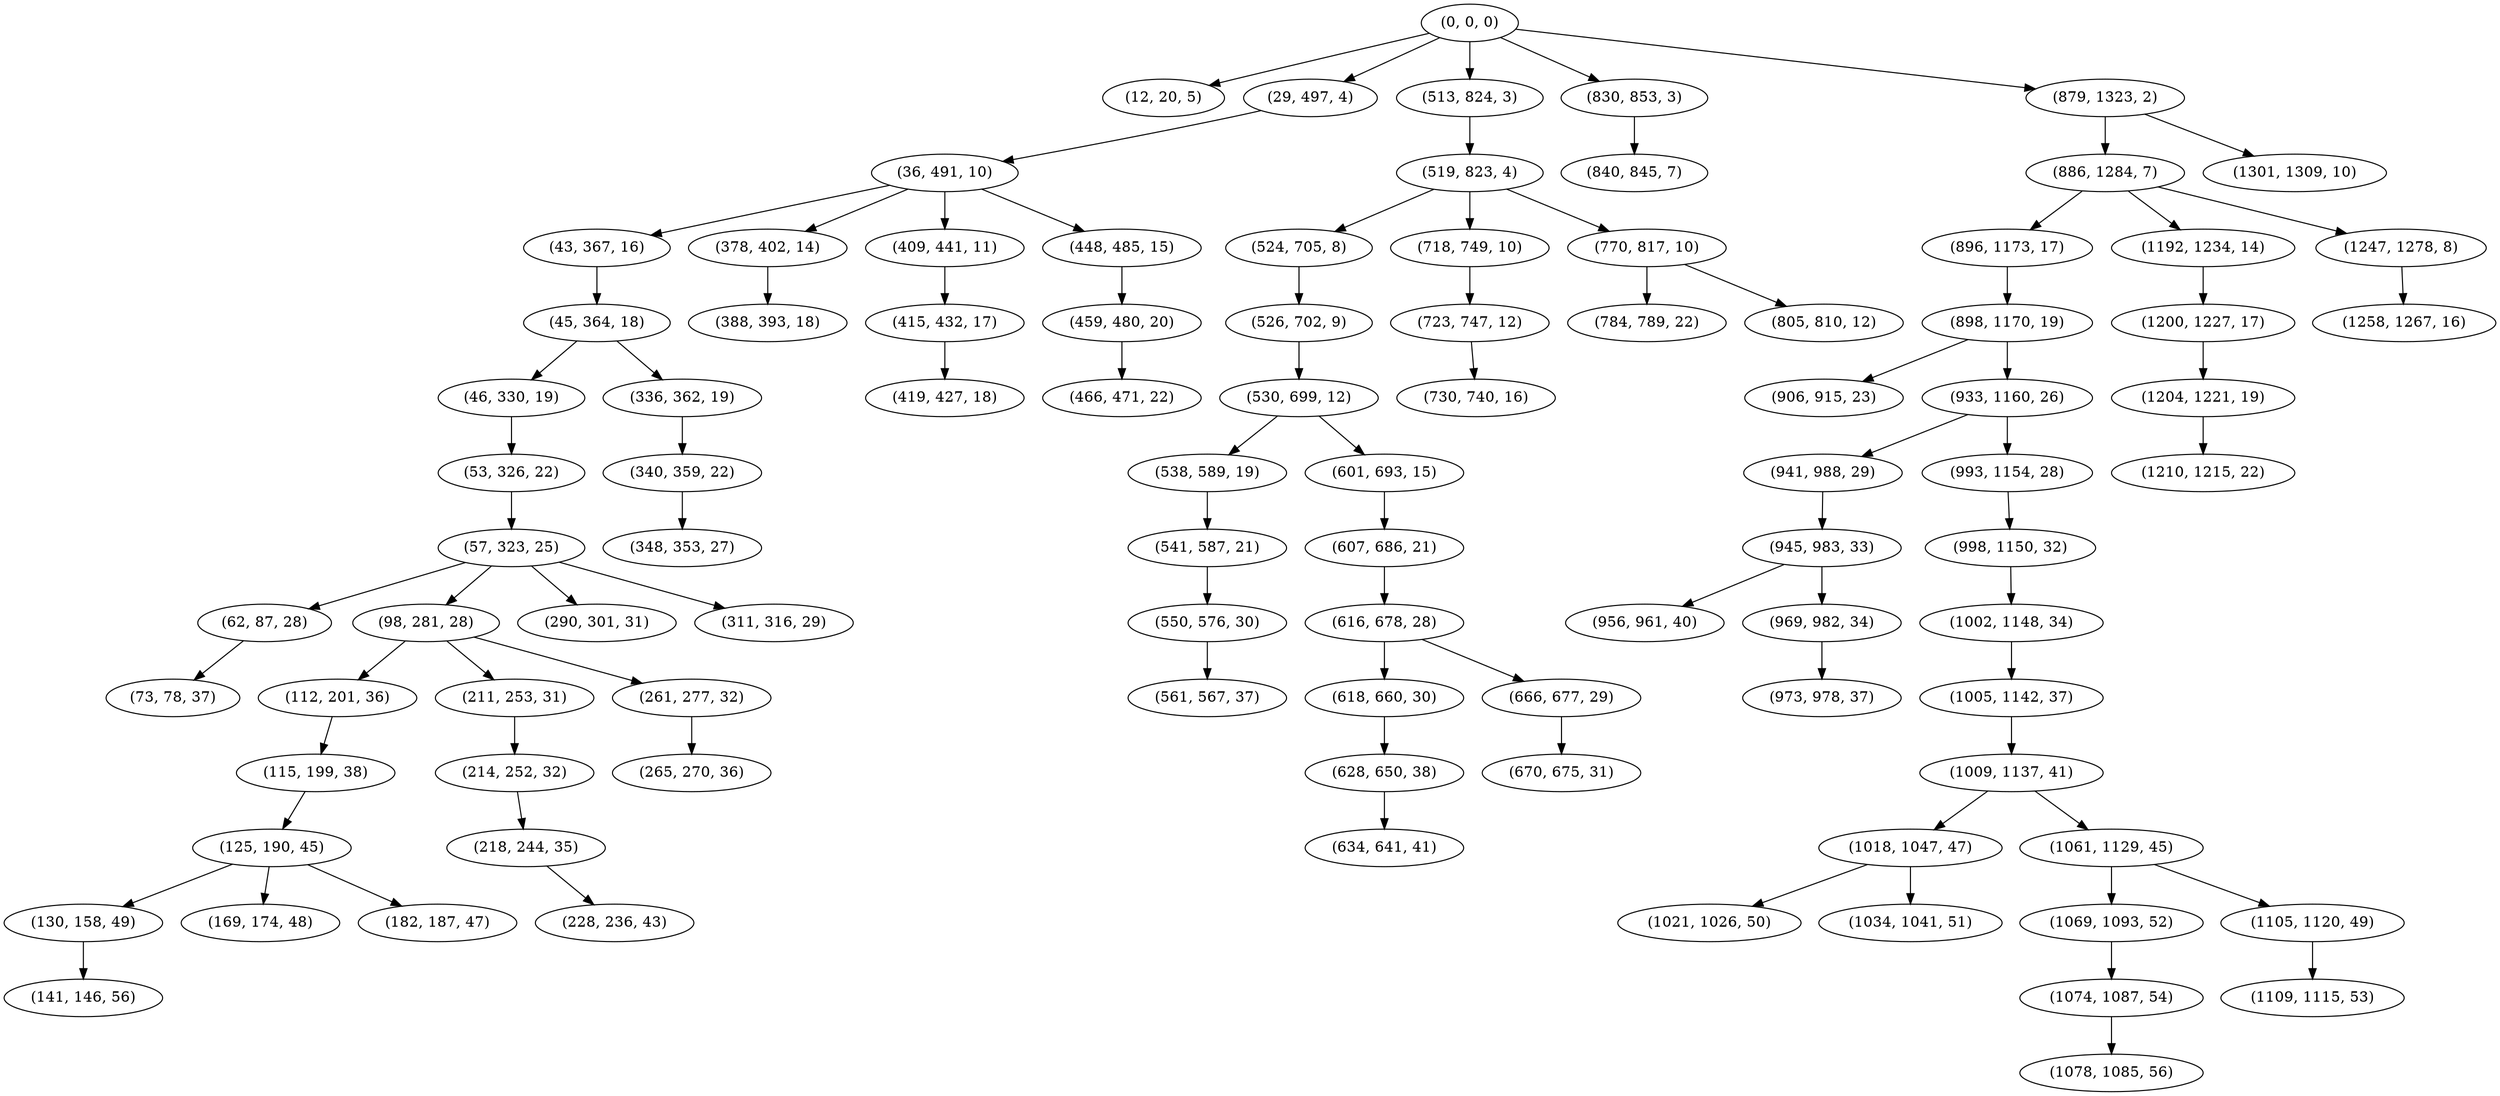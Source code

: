 digraph tree {
    "(0, 0, 0)";
    "(12, 20, 5)";
    "(29, 497, 4)";
    "(36, 491, 10)";
    "(43, 367, 16)";
    "(45, 364, 18)";
    "(46, 330, 19)";
    "(53, 326, 22)";
    "(57, 323, 25)";
    "(62, 87, 28)";
    "(73, 78, 37)";
    "(98, 281, 28)";
    "(112, 201, 36)";
    "(115, 199, 38)";
    "(125, 190, 45)";
    "(130, 158, 49)";
    "(141, 146, 56)";
    "(169, 174, 48)";
    "(182, 187, 47)";
    "(211, 253, 31)";
    "(214, 252, 32)";
    "(218, 244, 35)";
    "(228, 236, 43)";
    "(261, 277, 32)";
    "(265, 270, 36)";
    "(290, 301, 31)";
    "(311, 316, 29)";
    "(336, 362, 19)";
    "(340, 359, 22)";
    "(348, 353, 27)";
    "(378, 402, 14)";
    "(388, 393, 18)";
    "(409, 441, 11)";
    "(415, 432, 17)";
    "(419, 427, 18)";
    "(448, 485, 15)";
    "(459, 480, 20)";
    "(466, 471, 22)";
    "(513, 824, 3)";
    "(519, 823, 4)";
    "(524, 705, 8)";
    "(526, 702, 9)";
    "(530, 699, 12)";
    "(538, 589, 19)";
    "(541, 587, 21)";
    "(550, 576, 30)";
    "(561, 567, 37)";
    "(601, 693, 15)";
    "(607, 686, 21)";
    "(616, 678, 28)";
    "(618, 660, 30)";
    "(628, 650, 38)";
    "(634, 641, 41)";
    "(666, 677, 29)";
    "(670, 675, 31)";
    "(718, 749, 10)";
    "(723, 747, 12)";
    "(730, 740, 16)";
    "(770, 817, 10)";
    "(784, 789, 22)";
    "(805, 810, 12)";
    "(830, 853, 3)";
    "(840, 845, 7)";
    "(879, 1323, 2)";
    "(886, 1284, 7)";
    "(896, 1173, 17)";
    "(898, 1170, 19)";
    "(906, 915, 23)";
    "(933, 1160, 26)";
    "(941, 988, 29)";
    "(945, 983, 33)";
    "(956, 961, 40)";
    "(969, 982, 34)";
    "(973, 978, 37)";
    "(993, 1154, 28)";
    "(998, 1150, 32)";
    "(1002, 1148, 34)";
    "(1005, 1142, 37)";
    "(1009, 1137, 41)";
    "(1018, 1047, 47)";
    "(1021, 1026, 50)";
    "(1034, 1041, 51)";
    "(1061, 1129, 45)";
    "(1069, 1093, 52)";
    "(1074, 1087, 54)";
    "(1078, 1085, 56)";
    "(1105, 1120, 49)";
    "(1109, 1115, 53)";
    "(1192, 1234, 14)";
    "(1200, 1227, 17)";
    "(1204, 1221, 19)";
    "(1210, 1215, 22)";
    "(1247, 1278, 8)";
    "(1258, 1267, 16)";
    "(1301, 1309, 10)";
    "(0, 0, 0)" -> "(12, 20, 5)";
    "(0, 0, 0)" -> "(29, 497, 4)";
    "(0, 0, 0)" -> "(513, 824, 3)";
    "(0, 0, 0)" -> "(830, 853, 3)";
    "(0, 0, 0)" -> "(879, 1323, 2)";
    "(29, 497, 4)" -> "(36, 491, 10)";
    "(36, 491, 10)" -> "(43, 367, 16)";
    "(36, 491, 10)" -> "(378, 402, 14)";
    "(36, 491, 10)" -> "(409, 441, 11)";
    "(36, 491, 10)" -> "(448, 485, 15)";
    "(43, 367, 16)" -> "(45, 364, 18)";
    "(45, 364, 18)" -> "(46, 330, 19)";
    "(45, 364, 18)" -> "(336, 362, 19)";
    "(46, 330, 19)" -> "(53, 326, 22)";
    "(53, 326, 22)" -> "(57, 323, 25)";
    "(57, 323, 25)" -> "(62, 87, 28)";
    "(57, 323, 25)" -> "(98, 281, 28)";
    "(57, 323, 25)" -> "(290, 301, 31)";
    "(57, 323, 25)" -> "(311, 316, 29)";
    "(62, 87, 28)" -> "(73, 78, 37)";
    "(98, 281, 28)" -> "(112, 201, 36)";
    "(98, 281, 28)" -> "(211, 253, 31)";
    "(98, 281, 28)" -> "(261, 277, 32)";
    "(112, 201, 36)" -> "(115, 199, 38)";
    "(115, 199, 38)" -> "(125, 190, 45)";
    "(125, 190, 45)" -> "(130, 158, 49)";
    "(125, 190, 45)" -> "(169, 174, 48)";
    "(125, 190, 45)" -> "(182, 187, 47)";
    "(130, 158, 49)" -> "(141, 146, 56)";
    "(211, 253, 31)" -> "(214, 252, 32)";
    "(214, 252, 32)" -> "(218, 244, 35)";
    "(218, 244, 35)" -> "(228, 236, 43)";
    "(261, 277, 32)" -> "(265, 270, 36)";
    "(336, 362, 19)" -> "(340, 359, 22)";
    "(340, 359, 22)" -> "(348, 353, 27)";
    "(378, 402, 14)" -> "(388, 393, 18)";
    "(409, 441, 11)" -> "(415, 432, 17)";
    "(415, 432, 17)" -> "(419, 427, 18)";
    "(448, 485, 15)" -> "(459, 480, 20)";
    "(459, 480, 20)" -> "(466, 471, 22)";
    "(513, 824, 3)" -> "(519, 823, 4)";
    "(519, 823, 4)" -> "(524, 705, 8)";
    "(519, 823, 4)" -> "(718, 749, 10)";
    "(519, 823, 4)" -> "(770, 817, 10)";
    "(524, 705, 8)" -> "(526, 702, 9)";
    "(526, 702, 9)" -> "(530, 699, 12)";
    "(530, 699, 12)" -> "(538, 589, 19)";
    "(530, 699, 12)" -> "(601, 693, 15)";
    "(538, 589, 19)" -> "(541, 587, 21)";
    "(541, 587, 21)" -> "(550, 576, 30)";
    "(550, 576, 30)" -> "(561, 567, 37)";
    "(601, 693, 15)" -> "(607, 686, 21)";
    "(607, 686, 21)" -> "(616, 678, 28)";
    "(616, 678, 28)" -> "(618, 660, 30)";
    "(616, 678, 28)" -> "(666, 677, 29)";
    "(618, 660, 30)" -> "(628, 650, 38)";
    "(628, 650, 38)" -> "(634, 641, 41)";
    "(666, 677, 29)" -> "(670, 675, 31)";
    "(718, 749, 10)" -> "(723, 747, 12)";
    "(723, 747, 12)" -> "(730, 740, 16)";
    "(770, 817, 10)" -> "(784, 789, 22)";
    "(770, 817, 10)" -> "(805, 810, 12)";
    "(830, 853, 3)" -> "(840, 845, 7)";
    "(879, 1323, 2)" -> "(886, 1284, 7)";
    "(879, 1323, 2)" -> "(1301, 1309, 10)";
    "(886, 1284, 7)" -> "(896, 1173, 17)";
    "(886, 1284, 7)" -> "(1192, 1234, 14)";
    "(886, 1284, 7)" -> "(1247, 1278, 8)";
    "(896, 1173, 17)" -> "(898, 1170, 19)";
    "(898, 1170, 19)" -> "(906, 915, 23)";
    "(898, 1170, 19)" -> "(933, 1160, 26)";
    "(933, 1160, 26)" -> "(941, 988, 29)";
    "(933, 1160, 26)" -> "(993, 1154, 28)";
    "(941, 988, 29)" -> "(945, 983, 33)";
    "(945, 983, 33)" -> "(956, 961, 40)";
    "(945, 983, 33)" -> "(969, 982, 34)";
    "(969, 982, 34)" -> "(973, 978, 37)";
    "(993, 1154, 28)" -> "(998, 1150, 32)";
    "(998, 1150, 32)" -> "(1002, 1148, 34)";
    "(1002, 1148, 34)" -> "(1005, 1142, 37)";
    "(1005, 1142, 37)" -> "(1009, 1137, 41)";
    "(1009, 1137, 41)" -> "(1018, 1047, 47)";
    "(1009, 1137, 41)" -> "(1061, 1129, 45)";
    "(1018, 1047, 47)" -> "(1021, 1026, 50)";
    "(1018, 1047, 47)" -> "(1034, 1041, 51)";
    "(1061, 1129, 45)" -> "(1069, 1093, 52)";
    "(1061, 1129, 45)" -> "(1105, 1120, 49)";
    "(1069, 1093, 52)" -> "(1074, 1087, 54)";
    "(1074, 1087, 54)" -> "(1078, 1085, 56)";
    "(1105, 1120, 49)" -> "(1109, 1115, 53)";
    "(1192, 1234, 14)" -> "(1200, 1227, 17)";
    "(1200, 1227, 17)" -> "(1204, 1221, 19)";
    "(1204, 1221, 19)" -> "(1210, 1215, 22)";
    "(1247, 1278, 8)" -> "(1258, 1267, 16)";
}
